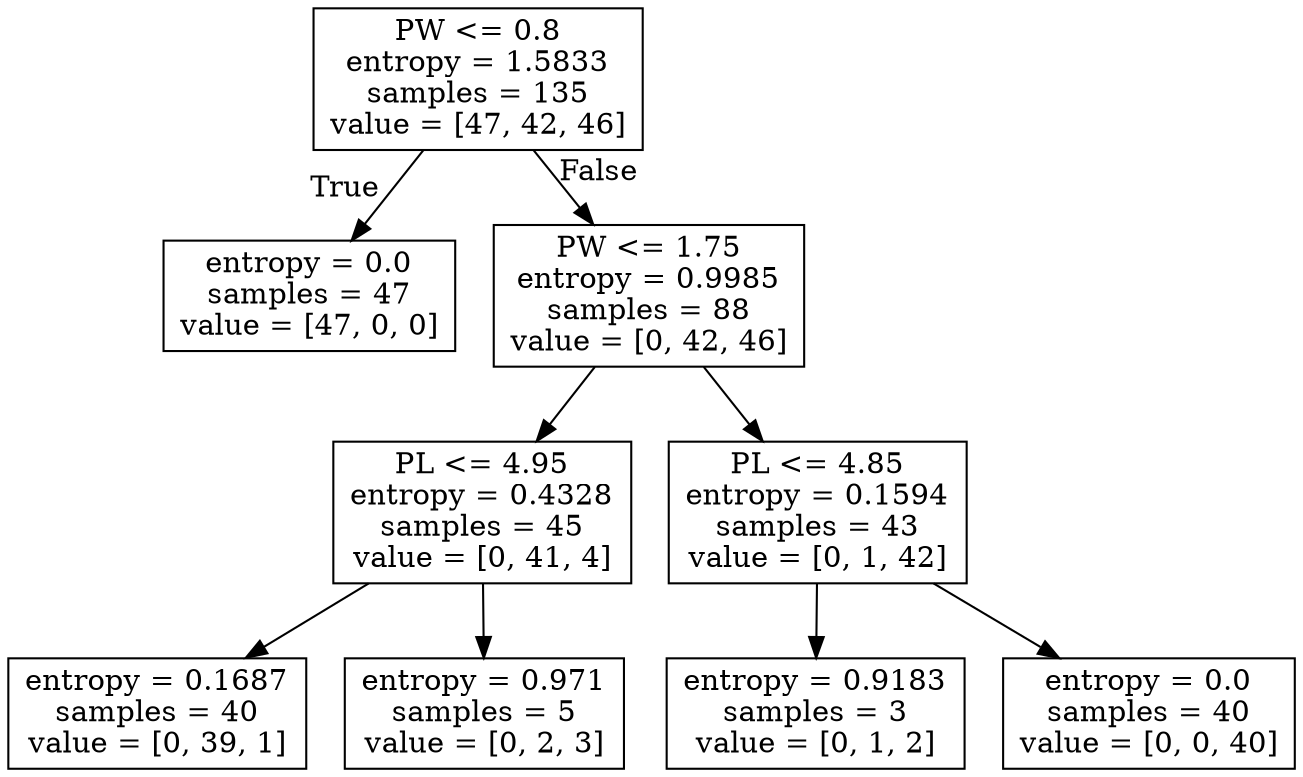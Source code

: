 digraph Tree {
node [shape=box] ;
0 [label="PW <= 0.8\nentropy = 1.5833\nsamples = 135\nvalue = [47, 42, 46]"] ;
1 [label="entropy = 0.0\nsamples = 47\nvalue = [47, 0, 0]"] ;
0 -> 1 [labeldistance=2.5, labelangle=45, headlabel="True"] ;
2 [label="PW <= 1.75\nentropy = 0.9985\nsamples = 88\nvalue = [0, 42, 46]"] ;
0 -> 2 [labeldistance=2.5, labelangle=-45, headlabel="False"] ;
3 [label="PL <= 4.95\nentropy = 0.4328\nsamples = 45\nvalue = [0, 41, 4]"] ;
2 -> 3 ;
4 [label="entropy = 0.1687\nsamples = 40\nvalue = [0, 39, 1]"] ;
3 -> 4 ;
5 [label="entropy = 0.971\nsamples = 5\nvalue = [0, 2, 3]"] ;
3 -> 5 ;
6 [label="PL <= 4.85\nentropy = 0.1594\nsamples = 43\nvalue = [0, 1, 42]"] ;
2 -> 6 ;
7 [label="entropy = 0.9183\nsamples = 3\nvalue = [0, 1, 2]"] ;
6 -> 7 ;
8 [label="entropy = 0.0\nsamples = 40\nvalue = [0, 0, 40]"] ;
6 -> 8 ;
}